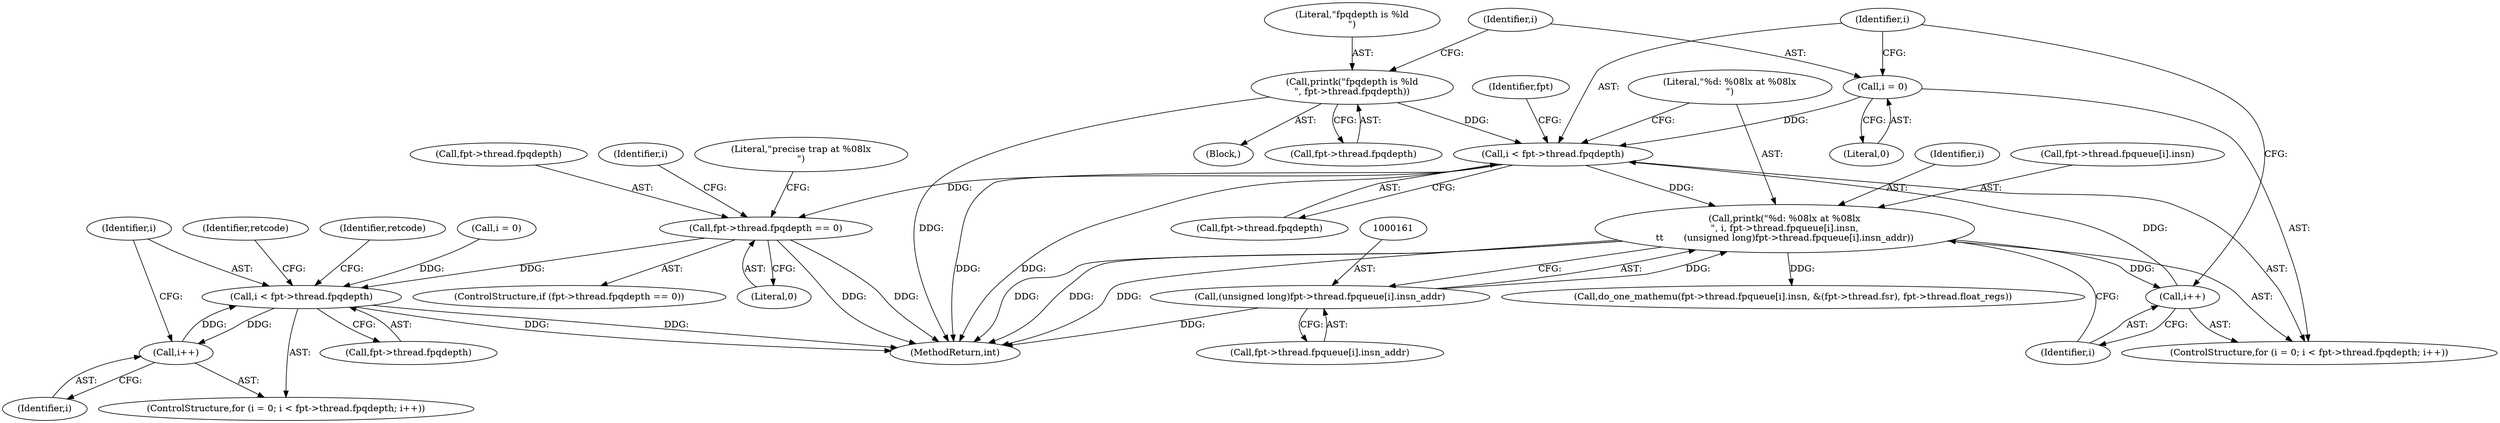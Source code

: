 digraph "0_linux_a8b0ca17b80e92faab46ee7179ba9e99ccb61233_41@API" {
"1000172" [label="(Call,fpt->thread.fpqdepth == 0)"];
"1000139" [label="(Call,i < fpt->thread.fpqdepth)"];
"1000146" [label="(Call,i++)"];
"1000148" [label="(Call,printk(\"%d: %08lx at %08lx\n\", i, fpt->thread.fpqueue[i].insn,\n\t\t       (unsigned long)fpt->thread.fpqueue[i].insn_addr))"];
"1000160" [label="(Call,(unsigned long)fpt->thread.fpqueue[i].insn_addr)"];
"1000136" [label="(Call,i = 0)"];
"1000128" [label="(Call,printk(\"fpqdepth is %ld\n\", fpt->thread.fpqdepth))"];
"1000231" [label="(Call,i < fpt->thread.fpqdepth)"];
"1000238" [label="(Call,i++)"];
"1000160" [label="(Call,(unsigned long)fpt->thread.fpqueue[i].insn_addr)"];
"1000135" [label="(ControlStructure,for (i = 0; i < fpt->thread.fpqdepth; i++))"];
"1000138" [label="(Literal,0)"];
"1000150" [label="(Identifier,i)"];
"1000129" [label="(Literal,\"fpqdepth is %ld\n\")"];
"1000128" [label="(Call,printk(\"fpqdepth is %ld\n\", fpt->thread.fpqdepth))"];
"1000269" [label="(Identifier,retcode)"];
"1000146" [label="(Call,i++)"];
"1000243" [label="(Call,do_one_mathemu(fpt->thread.fpqueue[i].insn, &(fpt->thread.fsr), fpt->thread.float_regs))"];
"1000111" [label="(Block,)"];
"1000175" [label="(Identifier,fpt)"];
"1000162" [label="(Call,fpt->thread.fpqueue[i].insn_addr)"];
"1000130" [label="(Call,fpt->thread.fpqdepth)"];
"1000232" [label="(Identifier,i)"];
"1000297" [label="(MethodReturn,int)"];
"1000148" [label="(Call,printk(\"%d: %08lx at %08lx\n\", i, fpt->thread.fpqueue[i].insn,\n\t\t       (unsigned long)fpt->thread.fpqueue[i].insn_addr))"];
"1000136" [label="(Call,i = 0)"];
"1000229" [label="(Identifier,i)"];
"1000140" [label="(Identifier,i)"];
"1000181" [label="(Literal,\"precise trap at %08lx\n\")"];
"1000242" [label="(Identifier,retcode)"];
"1000239" [label="(Identifier,i)"];
"1000149" [label="(Literal,\"%d: %08lx at %08lx\n\")"];
"1000178" [label="(Literal,0)"];
"1000172" [label="(Call,fpt->thread.fpqdepth == 0)"];
"1000141" [label="(Call,fpt->thread.fpqdepth)"];
"1000173" [label="(Call,fpt->thread.fpqdepth)"];
"1000233" [label="(Call,fpt->thread.fpqdepth)"];
"1000238" [label="(Call,i++)"];
"1000227" [label="(ControlStructure,for (i = 0; i < fpt->thread.fpqdepth; i++))"];
"1000147" [label="(Identifier,i)"];
"1000151" [label="(Call,fpt->thread.fpqueue[i].insn)"];
"1000139" [label="(Call,i < fpt->thread.fpqdepth)"];
"1000228" [label="(Call,i = 0)"];
"1000137" [label="(Identifier,i)"];
"1000171" [label="(ControlStructure,if (fpt->thread.fpqdepth == 0))"];
"1000231" [label="(Call,i < fpt->thread.fpqdepth)"];
"1000172" -> "1000171"  [label="AST: "];
"1000172" -> "1000178"  [label="CFG: "];
"1000173" -> "1000172"  [label="AST: "];
"1000178" -> "1000172"  [label="AST: "];
"1000181" -> "1000172"  [label="CFG: "];
"1000229" -> "1000172"  [label="CFG: "];
"1000172" -> "1000297"  [label="DDG: "];
"1000172" -> "1000297"  [label="DDG: "];
"1000139" -> "1000172"  [label="DDG: "];
"1000172" -> "1000231"  [label="DDG: "];
"1000139" -> "1000135"  [label="AST: "];
"1000139" -> "1000141"  [label="CFG: "];
"1000140" -> "1000139"  [label="AST: "];
"1000141" -> "1000139"  [label="AST: "];
"1000149" -> "1000139"  [label="CFG: "];
"1000175" -> "1000139"  [label="CFG: "];
"1000139" -> "1000297"  [label="DDG: "];
"1000139" -> "1000297"  [label="DDG: "];
"1000146" -> "1000139"  [label="DDG: "];
"1000136" -> "1000139"  [label="DDG: "];
"1000128" -> "1000139"  [label="DDG: "];
"1000139" -> "1000148"  [label="DDG: "];
"1000146" -> "1000135"  [label="AST: "];
"1000146" -> "1000147"  [label="CFG: "];
"1000147" -> "1000146"  [label="AST: "];
"1000140" -> "1000146"  [label="CFG: "];
"1000148" -> "1000146"  [label="DDG: "];
"1000148" -> "1000135"  [label="AST: "];
"1000148" -> "1000160"  [label="CFG: "];
"1000149" -> "1000148"  [label="AST: "];
"1000150" -> "1000148"  [label="AST: "];
"1000151" -> "1000148"  [label="AST: "];
"1000160" -> "1000148"  [label="AST: "];
"1000147" -> "1000148"  [label="CFG: "];
"1000148" -> "1000297"  [label="DDG: "];
"1000148" -> "1000297"  [label="DDG: "];
"1000148" -> "1000297"  [label="DDG: "];
"1000160" -> "1000148"  [label="DDG: "];
"1000148" -> "1000243"  [label="DDG: "];
"1000160" -> "1000162"  [label="CFG: "];
"1000161" -> "1000160"  [label="AST: "];
"1000162" -> "1000160"  [label="AST: "];
"1000160" -> "1000297"  [label="DDG: "];
"1000136" -> "1000135"  [label="AST: "];
"1000136" -> "1000138"  [label="CFG: "];
"1000137" -> "1000136"  [label="AST: "];
"1000138" -> "1000136"  [label="AST: "];
"1000140" -> "1000136"  [label="CFG: "];
"1000128" -> "1000111"  [label="AST: "];
"1000128" -> "1000130"  [label="CFG: "];
"1000129" -> "1000128"  [label="AST: "];
"1000130" -> "1000128"  [label="AST: "];
"1000137" -> "1000128"  [label="CFG: "];
"1000128" -> "1000297"  [label="DDG: "];
"1000231" -> "1000227"  [label="AST: "];
"1000231" -> "1000233"  [label="CFG: "];
"1000232" -> "1000231"  [label="AST: "];
"1000233" -> "1000231"  [label="AST: "];
"1000242" -> "1000231"  [label="CFG: "];
"1000269" -> "1000231"  [label="CFG: "];
"1000231" -> "1000297"  [label="DDG: "];
"1000231" -> "1000297"  [label="DDG: "];
"1000238" -> "1000231"  [label="DDG: "];
"1000228" -> "1000231"  [label="DDG: "];
"1000231" -> "1000238"  [label="DDG: "];
"1000238" -> "1000227"  [label="AST: "];
"1000238" -> "1000239"  [label="CFG: "];
"1000239" -> "1000238"  [label="AST: "];
"1000232" -> "1000238"  [label="CFG: "];
}

